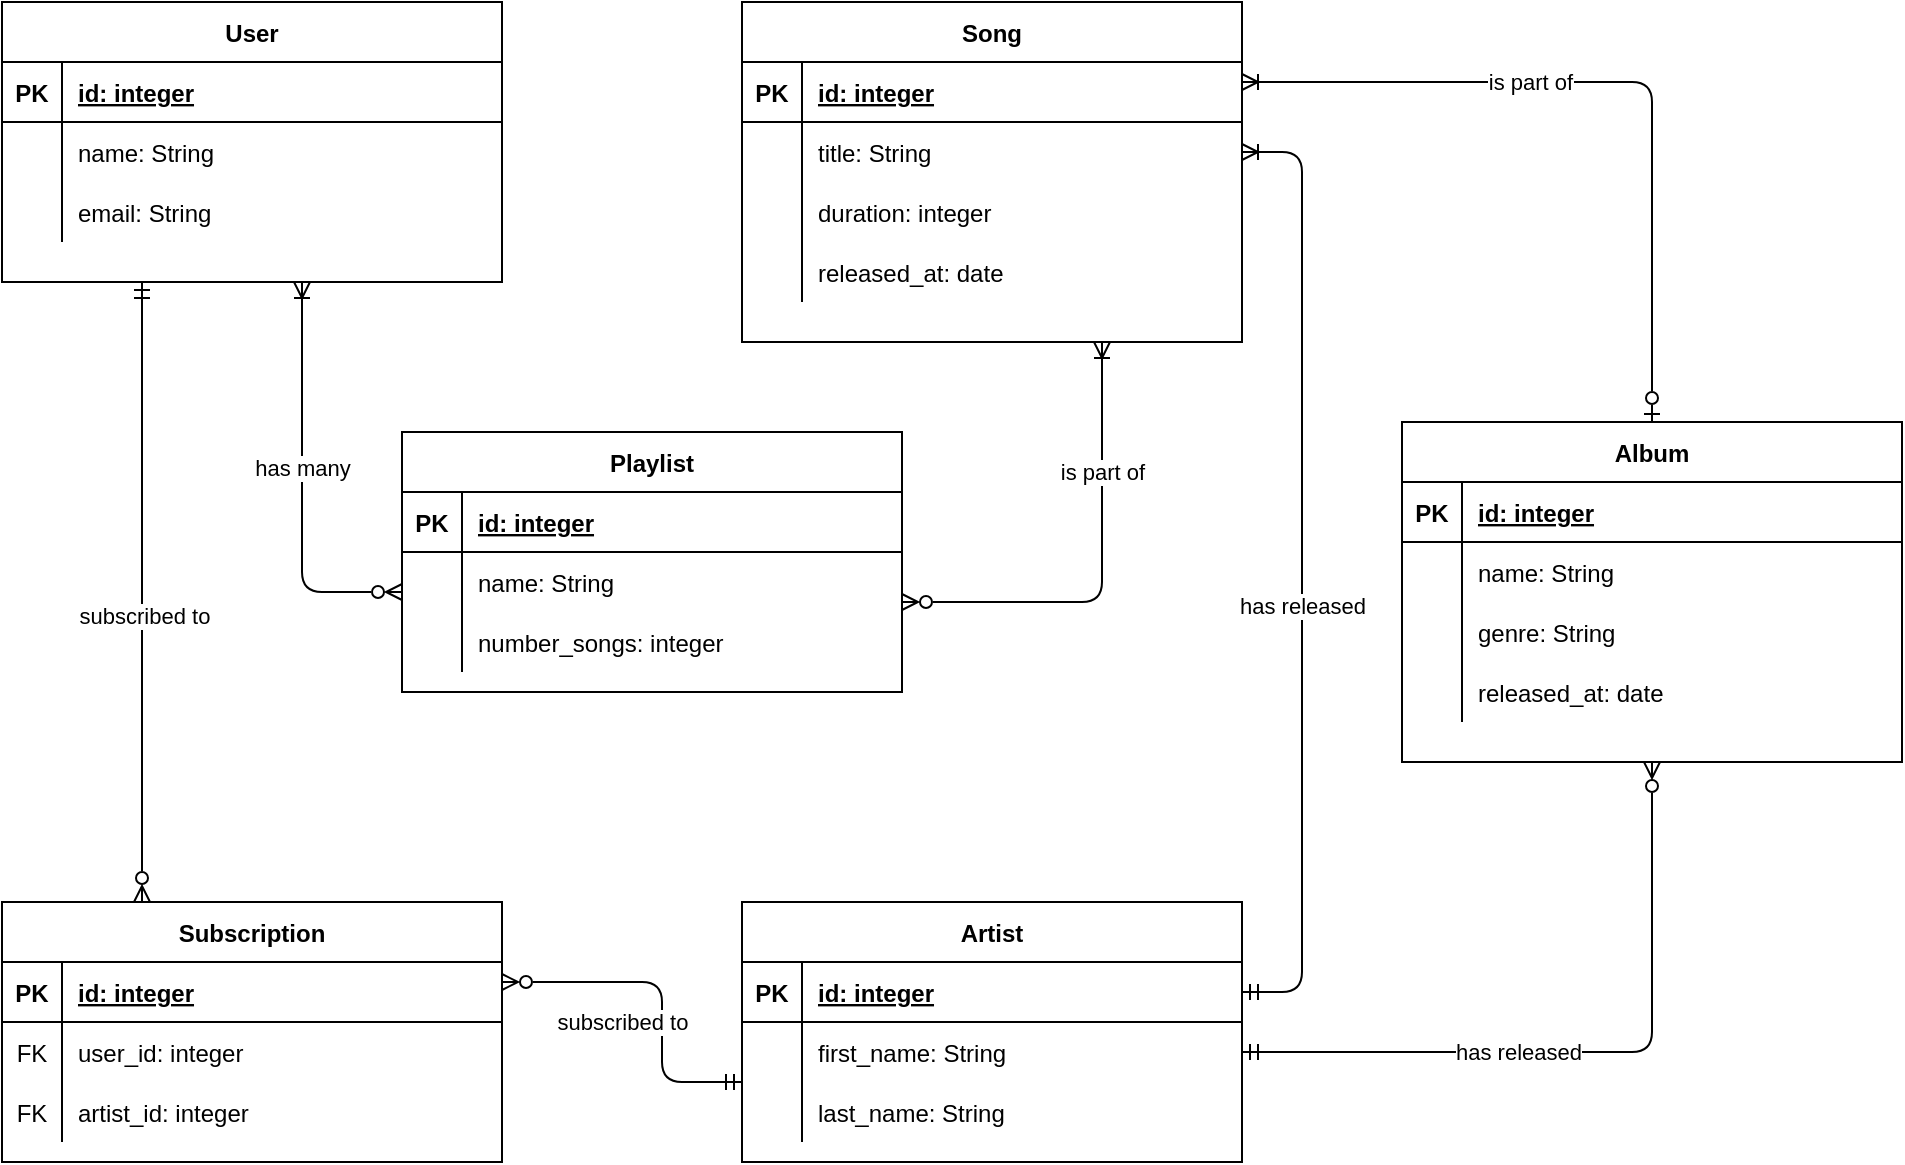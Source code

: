 <mxfile version="20.0.1" type="device"><diagram id="R2lEEEUBdFMjLlhIrx00" name="Page-1"><mxGraphModel dx="785" dy="1814" grid="1" gridSize="10" guides="1" tooltips="1" connect="1" arrows="1" fold="1" page="1" pageScale="1" pageWidth="1169" pageHeight="827" math="0" shadow="0" extFonts="Permanent Marker^https://fonts.googleapis.com/css?family=Permanent+Marker"><root><mxCell id="0"/><mxCell id="1" parent="0"/><mxCell id="C-vyLk0tnHw3VtMMgP7b-12" value="" style="edgeStyle=entityRelationEdgeStyle;endArrow=ERmandOne;startArrow=ERoneToMany;endFill=0;startFill=0;" parent="1" source="C-vyLk0tnHw3VtMMgP7b-6" target="C-vyLk0tnHw3VtMMgP7b-14" edge="1"><mxGeometry width="100" height="100" relative="1" as="geometry"><mxPoint x="450" y="220" as="sourcePoint"/><mxPoint x="510" y="245" as="targetPoint"/></mxGeometry></mxCell><mxCell id="kV8Sdbw9ugMpXyiKOWTm-1" value="has released" style="edgeLabel;html=1;align=center;verticalAlign=middle;resizable=0;points=[];" parent="C-vyLk0tnHw3VtMMgP7b-12" vertex="1" connectable="0"><mxGeometry x="0.071" relative="1" as="geometry"><mxPoint as="offset"/></mxGeometry></mxCell><mxCell id="C-vyLk0tnHw3VtMMgP7b-2" value="Song" style="shape=table;startSize=30;container=1;collapsible=1;childLayout=tableLayout;fixedRows=1;rowLines=0;fontStyle=1;align=center;resizeLast=1;" parent="1" vertex="1"><mxGeometry x="510" y="90" width="250" height="170" as="geometry"><mxRectangle x="510" y="50" width="60" height="30" as="alternateBounds"/></mxGeometry></mxCell><mxCell id="C-vyLk0tnHw3VtMMgP7b-3" value="" style="shape=partialRectangle;collapsible=0;dropTarget=0;pointerEvents=0;fillColor=none;points=[[0,0.5],[1,0.5]];portConstraint=eastwest;top=0;left=0;right=0;bottom=1;" parent="C-vyLk0tnHw3VtMMgP7b-2" vertex="1"><mxGeometry y="30" width="250" height="30" as="geometry"/></mxCell><mxCell id="C-vyLk0tnHw3VtMMgP7b-4" value="PK" style="shape=partialRectangle;overflow=hidden;connectable=0;fillColor=none;top=0;left=0;bottom=0;right=0;fontStyle=1;" parent="C-vyLk0tnHw3VtMMgP7b-3" vertex="1"><mxGeometry width="30" height="30" as="geometry"><mxRectangle width="30" height="30" as="alternateBounds"/></mxGeometry></mxCell><mxCell id="C-vyLk0tnHw3VtMMgP7b-5" value="id: integer" style="shape=partialRectangle;overflow=hidden;connectable=0;fillColor=none;top=0;left=0;bottom=0;right=0;align=left;spacingLeft=6;fontStyle=5;" parent="C-vyLk0tnHw3VtMMgP7b-3" vertex="1"><mxGeometry x="30" width="220" height="30" as="geometry"><mxRectangle width="220" height="30" as="alternateBounds"/></mxGeometry></mxCell><mxCell id="C-vyLk0tnHw3VtMMgP7b-6" value="" style="shape=partialRectangle;collapsible=0;dropTarget=0;pointerEvents=0;fillColor=none;points=[[0,0.5],[1,0.5]];portConstraint=eastwest;top=0;left=0;right=0;bottom=0;" parent="C-vyLk0tnHw3VtMMgP7b-2" vertex="1"><mxGeometry y="60" width="250" height="30" as="geometry"/></mxCell><mxCell id="C-vyLk0tnHw3VtMMgP7b-7" value="" style="shape=partialRectangle;overflow=hidden;connectable=0;fillColor=none;top=0;left=0;bottom=0;right=0;" parent="C-vyLk0tnHw3VtMMgP7b-6" vertex="1"><mxGeometry width="30" height="30" as="geometry"><mxRectangle width="30" height="30" as="alternateBounds"/></mxGeometry></mxCell><mxCell id="C-vyLk0tnHw3VtMMgP7b-8" value="title: String" style="shape=partialRectangle;overflow=hidden;connectable=0;fillColor=none;top=0;left=0;bottom=0;right=0;align=left;spacingLeft=6;" parent="C-vyLk0tnHw3VtMMgP7b-6" vertex="1"><mxGeometry x="30" width="220" height="30" as="geometry"><mxRectangle width="220" height="30" as="alternateBounds"/></mxGeometry></mxCell><mxCell id="kV8Sdbw9ugMpXyiKOWTm-10" style="shape=partialRectangle;collapsible=0;dropTarget=0;pointerEvents=0;fillColor=none;points=[[0,0.5],[1,0.5]];portConstraint=eastwest;top=0;left=0;right=0;bottom=0;" parent="C-vyLk0tnHw3VtMMgP7b-2" vertex="1"><mxGeometry y="90" width="250" height="30" as="geometry"/></mxCell><mxCell id="kV8Sdbw9ugMpXyiKOWTm-11" style="shape=partialRectangle;overflow=hidden;connectable=0;fillColor=none;top=0;left=0;bottom=0;right=0;" parent="kV8Sdbw9ugMpXyiKOWTm-10" vertex="1"><mxGeometry width="30" height="30" as="geometry"><mxRectangle width="30" height="30" as="alternateBounds"/></mxGeometry></mxCell><mxCell id="kV8Sdbw9ugMpXyiKOWTm-12" value="duration: integer" style="shape=partialRectangle;overflow=hidden;connectable=0;fillColor=none;top=0;left=0;bottom=0;right=0;align=left;spacingLeft=6;" parent="kV8Sdbw9ugMpXyiKOWTm-10" vertex="1"><mxGeometry x="30" width="220" height="30" as="geometry"><mxRectangle width="220" height="30" as="alternateBounds"/></mxGeometry></mxCell><mxCell id="kV8Sdbw9ugMpXyiKOWTm-13" style="shape=partialRectangle;collapsible=0;dropTarget=0;pointerEvents=0;fillColor=none;points=[[0,0.5],[1,0.5]];portConstraint=eastwest;top=0;left=0;right=0;bottom=0;" parent="C-vyLk0tnHw3VtMMgP7b-2" vertex="1"><mxGeometry y="120" width="250" height="30" as="geometry"/></mxCell><mxCell id="kV8Sdbw9ugMpXyiKOWTm-14" style="shape=partialRectangle;overflow=hidden;connectable=0;fillColor=none;top=0;left=0;bottom=0;right=0;" parent="kV8Sdbw9ugMpXyiKOWTm-13" vertex="1"><mxGeometry width="30" height="30" as="geometry"><mxRectangle width="30" height="30" as="alternateBounds"/></mxGeometry></mxCell><mxCell id="kV8Sdbw9ugMpXyiKOWTm-15" value="released_at: date" style="shape=partialRectangle;overflow=hidden;connectable=0;fillColor=none;top=0;left=0;bottom=0;right=0;align=left;spacingLeft=6;" parent="kV8Sdbw9ugMpXyiKOWTm-13" vertex="1"><mxGeometry x="30" width="220" height="30" as="geometry"><mxRectangle width="220" height="30" as="alternateBounds"/></mxGeometry></mxCell><mxCell id="C-vyLk0tnHw3VtMMgP7b-13" value="Artist" style="shape=table;startSize=30;container=1;collapsible=1;childLayout=tableLayout;fixedRows=1;rowLines=0;fontStyle=1;align=center;resizeLast=1;" parent="1" vertex="1"><mxGeometry x="510" y="540" width="250" height="130" as="geometry"><mxRectangle x="510" y="500" width="60" height="30" as="alternateBounds"/></mxGeometry></mxCell><mxCell id="C-vyLk0tnHw3VtMMgP7b-14" value="" style="shape=partialRectangle;collapsible=0;dropTarget=0;pointerEvents=0;fillColor=none;points=[[0,0.5],[1,0.5]];portConstraint=eastwest;top=0;left=0;right=0;bottom=1;" parent="C-vyLk0tnHw3VtMMgP7b-13" vertex="1"><mxGeometry y="30" width="250" height="30" as="geometry"/></mxCell><mxCell id="C-vyLk0tnHw3VtMMgP7b-15" value="PK" style="shape=partialRectangle;overflow=hidden;connectable=0;fillColor=none;top=0;left=0;bottom=0;right=0;fontStyle=1;" parent="C-vyLk0tnHw3VtMMgP7b-14" vertex="1"><mxGeometry width="30" height="30" as="geometry"><mxRectangle width="30" height="30" as="alternateBounds"/></mxGeometry></mxCell><mxCell id="C-vyLk0tnHw3VtMMgP7b-16" value="id: integer" style="shape=partialRectangle;overflow=hidden;connectable=0;fillColor=none;top=0;left=0;bottom=0;right=0;align=left;spacingLeft=6;fontStyle=5;" parent="C-vyLk0tnHw3VtMMgP7b-14" vertex="1"><mxGeometry x="30" width="220" height="30" as="geometry"><mxRectangle width="220" height="30" as="alternateBounds"/></mxGeometry></mxCell><mxCell id="C-vyLk0tnHw3VtMMgP7b-17" value="" style="shape=partialRectangle;collapsible=0;dropTarget=0;pointerEvents=0;fillColor=none;points=[[0,0.5],[1,0.5]];portConstraint=eastwest;top=0;left=0;right=0;bottom=0;" parent="C-vyLk0tnHw3VtMMgP7b-13" vertex="1"><mxGeometry y="60" width="250" height="30" as="geometry"/></mxCell><mxCell id="C-vyLk0tnHw3VtMMgP7b-18" value="" style="shape=partialRectangle;overflow=hidden;connectable=0;fillColor=none;top=0;left=0;bottom=0;right=0;" parent="C-vyLk0tnHw3VtMMgP7b-17" vertex="1"><mxGeometry width="30" height="30" as="geometry"><mxRectangle width="30" height="30" as="alternateBounds"/></mxGeometry></mxCell><mxCell id="C-vyLk0tnHw3VtMMgP7b-19" value="first_name: String" style="shape=partialRectangle;overflow=hidden;connectable=0;fillColor=none;top=0;left=0;bottom=0;right=0;align=left;spacingLeft=6;" parent="C-vyLk0tnHw3VtMMgP7b-17" vertex="1"><mxGeometry x="30" width="220" height="30" as="geometry"><mxRectangle width="220" height="30" as="alternateBounds"/></mxGeometry></mxCell><mxCell id="RngXThCkrlaQho0DyieS-1" style="shape=partialRectangle;collapsible=0;dropTarget=0;pointerEvents=0;fillColor=none;points=[[0,0.5],[1,0.5]];portConstraint=eastwest;top=0;left=0;right=0;bottom=0;" parent="C-vyLk0tnHw3VtMMgP7b-13" vertex="1"><mxGeometry y="90" width="250" height="30" as="geometry"/></mxCell><mxCell id="RngXThCkrlaQho0DyieS-2" style="shape=partialRectangle;overflow=hidden;connectable=0;fillColor=none;top=0;left=0;bottom=0;right=0;" parent="RngXThCkrlaQho0DyieS-1" vertex="1"><mxGeometry width="30" height="30" as="geometry"><mxRectangle width="30" height="30" as="alternateBounds"/></mxGeometry></mxCell><mxCell id="RngXThCkrlaQho0DyieS-3" value="last_name: String" style="shape=partialRectangle;overflow=hidden;connectable=0;fillColor=none;top=0;left=0;bottom=0;right=0;align=left;spacingLeft=6;" parent="RngXThCkrlaQho0DyieS-1" vertex="1"><mxGeometry x="30" width="220" height="30" as="geometry"><mxRectangle width="220" height="30" as="alternateBounds"/></mxGeometry></mxCell><mxCell id="C-vyLk0tnHw3VtMMgP7b-23" value="User" style="shape=table;startSize=30;container=1;collapsible=1;childLayout=tableLayout;fixedRows=1;rowLines=0;fontStyle=1;align=center;resizeLast=1;" parent="1" vertex="1"><mxGeometry x="140" y="90" width="250" height="140" as="geometry"><mxRectangle x="90" y="50" width="60" height="30" as="alternateBounds"/></mxGeometry></mxCell><mxCell id="C-vyLk0tnHw3VtMMgP7b-24" value="" style="shape=partialRectangle;collapsible=0;dropTarget=0;pointerEvents=0;fillColor=none;points=[[0,0.5],[1,0.5]];portConstraint=eastwest;top=0;left=0;right=0;bottom=1;" parent="C-vyLk0tnHw3VtMMgP7b-23" vertex="1"><mxGeometry y="30" width="250" height="30" as="geometry"/></mxCell><mxCell id="C-vyLk0tnHw3VtMMgP7b-25" value="PK" style="shape=partialRectangle;overflow=hidden;connectable=0;fillColor=none;top=0;left=0;bottom=0;right=0;fontStyle=1;" parent="C-vyLk0tnHw3VtMMgP7b-24" vertex="1"><mxGeometry width="30" height="30" as="geometry"><mxRectangle width="30" height="30" as="alternateBounds"/></mxGeometry></mxCell><mxCell id="C-vyLk0tnHw3VtMMgP7b-26" value="id: integer" style="shape=partialRectangle;overflow=hidden;connectable=0;fillColor=none;top=0;left=0;bottom=0;right=0;align=left;spacingLeft=6;fontStyle=5;" parent="C-vyLk0tnHw3VtMMgP7b-24" vertex="1"><mxGeometry x="30" width="220" height="30" as="geometry"><mxRectangle width="220" height="30" as="alternateBounds"/></mxGeometry></mxCell><mxCell id="C-vyLk0tnHw3VtMMgP7b-27" value="" style="shape=partialRectangle;collapsible=0;dropTarget=0;pointerEvents=0;fillColor=none;points=[[0,0.5],[1,0.5]];portConstraint=eastwest;top=0;left=0;right=0;bottom=0;" parent="C-vyLk0tnHw3VtMMgP7b-23" vertex="1"><mxGeometry y="60" width="250" height="30" as="geometry"/></mxCell><mxCell id="C-vyLk0tnHw3VtMMgP7b-28" value="" style="shape=partialRectangle;overflow=hidden;connectable=0;fillColor=none;top=0;left=0;bottom=0;right=0;" parent="C-vyLk0tnHw3VtMMgP7b-27" vertex="1"><mxGeometry width="30" height="30" as="geometry"><mxRectangle width="30" height="30" as="alternateBounds"/></mxGeometry></mxCell><mxCell id="C-vyLk0tnHw3VtMMgP7b-29" value="name: String" style="shape=partialRectangle;overflow=hidden;connectable=0;fillColor=none;top=0;left=0;bottom=0;right=0;align=left;spacingLeft=6;" parent="C-vyLk0tnHw3VtMMgP7b-27" vertex="1"><mxGeometry x="30" width="220" height="30" as="geometry"><mxRectangle width="220" height="30" as="alternateBounds"/></mxGeometry></mxCell><mxCell id="kV8Sdbw9ugMpXyiKOWTm-16" style="shape=partialRectangle;collapsible=0;dropTarget=0;pointerEvents=0;fillColor=none;points=[[0,0.5],[1,0.5]];portConstraint=eastwest;top=0;left=0;right=0;bottom=0;" parent="C-vyLk0tnHw3VtMMgP7b-23" vertex="1"><mxGeometry y="90" width="250" height="30" as="geometry"/></mxCell><mxCell id="kV8Sdbw9ugMpXyiKOWTm-17" style="shape=partialRectangle;overflow=hidden;connectable=0;fillColor=none;top=0;left=0;bottom=0;right=0;" parent="kV8Sdbw9ugMpXyiKOWTm-16" vertex="1"><mxGeometry width="30" height="30" as="geometry"><mxRectangle width="30" height="30" as="alternateBounds"/></mxGeometry></mxCell><mxCell id="kV8Sdbw9ugMpXyiKOWTm-18" value="email: String" style="shape=partialRectangle;overflow=hidden;connectable=0;fillColor=none;top=0;left=0;bottom=0;right=0;align=left;spacingLeft=6;" parent="kV8Sdbw9ugMpXyiKOWTm-16" vertex="1"><mxGeometry x="30" width="220" height="30" as="geometry"><mxRectangle width="220" height="30" as="alternateBounds"/></mxGeometry></mxCell><mxCell id="H-wDQMIudCwn6g9gnVCs-1" value="Playlist" style="shape=table;startSize=30;container=1;collapsible=1;childLayout=tableLayout;fixedRows=1;rowLines=0;fontStyle=1;align=center;resizeLast=1;" parent="1" vertex="1"><mxGeometry x="340" y="305" width="250" height="130" as="geometry"><mxRectangle x="340" y="340" width="70" height="30" as="alternateBounds"/></mxGeometry></mxCell><mxCell id="H-wDQMIudCwn6g9gnVCs-2" value="" style="shape=partialRectangle;collapsible=0;dropTarget=0;pointerEvents=0;fillColor=none;points=[[0,0.5],[1,0.5]];portConstraint=eastwest;top=0;left=0;right=0;bottom=1;" parent="H-wDQMIudCwn6g9gnVCs-1" vertex="1"><mxGeometry y="30" width="250" height="30" as="geometry"/></mxCell><mxCell id="H-wDQMIudCwn6g9gnVCs-3" value="PK" style="shape=partialRectangle;overflow=hidden;connectable=0;fillColor=none;top=0;left=0;bottom=0;right=0;fontStyle=1;" parent="H-wDQMIudCwn6g9gnVCs-2" vertex="1"><mxGeometry width="30" height="30" as="geometry"><mxRectangle width="30" height="30" as="alternateBounds"/></mxGeometry></mxCell><mxCell id="H-wDQMIudCwn6g9gnVCs-4" value="id: integer" style="shape=partialRectangle;overflow=hidden;connectable=0;fillColor=none;top=0;left=0;bottom=0;right=0;align=left;spacingLeft=6;fontStyle=5;" parent="H-wDQMIudCwn6g9gnVCs-2" vertex="1"><mxGeometry x="30" width="220" height="30" as="geometry"><mxRectangle width="220" height="30" as="alternateBounds"/></mxGeometry></mxCell><mxCell id="H-wDQMIudCwn6g9gnVCs-5" value="" style="shape=partialRectangle;collapsible=0;dropTarget=0;pointerEvents=0;fillColor=none;points=[[0,0.5],[1,0.5]];portConstraint=eastwest;top=0;left=0;right=0;bottom=0;" parent="H-wDQMIudCwn6g9gnVCs-1" vertex="1"><mxGeometry y="60" width="250" height="30" as="geometry"/></mxCell><mxCell id="H-wDQMIudCwn6g9gnVCs-6" value="" style="shape=partialRectangle;overflow=hidden;connectable=0;fillColor=none;top=0;left=0;bottom=0;right=0;" parent="H-wDQMIudCwn6g9gnVCs-5" vertex="1"><mxGeometry width="30" height="30" as="geometry"><mxRectangle width="30" height="30" as="alternateBounds"/></mxGeometry></mxCell><mxCell id="H-wDQMIudCwn6g9gnVCs-7" value="name: String" style="shape=partialRectangle;overflow=hidden;connectable=0;fillColor=none;top=0;left=0;bottom=0;right=0;align=left;spacingLeft=6;" parent="H-wDQMIudCwn6g9gnVCs-5" vertex="1"><mxGeometry x="30" width="220" height="30" as="geometry"><mxRectangle width="220" height="30" as="alternateBounds"/></mxGeometry></mxCell><mxCell id="H-P_MsfI3a0LHLXamiQB-37" style="shape=partialRectangle;collapsible=0;dropTarget=0;pointerEvents=0;fillColor=none;points=[[0,0.5],[1,0.5]];portConstraint=eastwest;top=0;left=0;right=0;bottom=0;" parent="H-wDQMIudCwn6g9gnVCs-1" vertex="1"><mxGeometry y="90" width="250" height="30" as="geometry"/></mxCell><mxCell id="H-P_MsfI3a0LHLXamiQB-38" style="shape=partialRectangle;overflow=hidden;connectable=0;fillColor=none;top=0;left=0;bottom=0;right=0;" parent="H-P_MsfI3a0LHLXamiQB-37" vertex="1"><mxGeometry width="30" height="30" as="geometry"><mxRectangle width="30" height="30" as="alternateBounds"/></mxGeometry></mxCell><mxCell id="H-P_MsfI3a0LHLXamiQB-39" value="number_songs: integer" style="shape=partialRectangle;overflow=hidden;connectable=0;fillColor=none;top=0;left=0;bottom=0;right=0;align=left;spacingLeft=6;" parent="H-P_MsfI3a0LHLXamiQB-37" vertex="1"><mxGeometry x="30" width="220" height="30" as="geometry"><mxRectangle width="220" height="30" as="alternateBounds"/></mxGeometry></mxCell><mxCell id="H-wDQMIudCwn6g9gnVCs-11" value="Subscription" style="shape=table;startSize=30;container=1;collapsible=1;childLayout=tableLayout;fixedRows=1;rowLines=0;fontStyle=1;align=center;resizeLast=1;" parent="1" vertex="1"><mxGeometry x="140" y="540" width="250" height="130" as="geometry"><mxRectangle x="90" y="500" width="100" height="30" as="alternateBounds"/></mxGeometry></mxCell><mxCell id="H-P_MsfI3a0LHLXamiQB-31" style="shape=partialRectangle;collapsible=0;dropTarget=0;pointerEvents=0;fillColor=none;points=[[0,0.5],[1,0.5]];portConstraint=eastwest;top=0;left=0;right=0;bottom=1;" parent="H-wDQMIudCwn6g9gnVCs-11" vertex="1"><mxGeometry y="30" width="250" height="30" as="geometry"/></mxCell><mxCell id="H-P_MsfI3a0LHLXamiQB-32" value="PK" style="shape=partialRectangle;overflow=hidden;connectable=0;fillColor=none;top=0;left=0;bottom=0;right=0;fontStyle=1;" parent="H-P_MsfI3a0LHLXamiQB-31" vertex="1"><mxGeometry width="30" height="30" as="geometry"><mxRectangle width="30" height="30" as="alternateBounds"/></mxGeometry></mxCell><mxCell id="H-P_MsfI3a0LHLXamiQB-33" value="id: integer" style="shape=partialRectangle;overflow=hidden;connectable=0;fillColor=none;top=0;left=0;bottom=0;right=0;align=left;spacingLeft=6;fontStyle=5;" parent="H-P_MsfI3a0LHLXamiQB-31" vertex="1"><mxGeometry x="30" width="220" height="30" as="geometry"><mxRectangle width="220" height="30" as="alternateBounds"/></mxGeometry></mxCell><mxCell id="H-wDQMIudCwn6g9gnVCs-15" value="" style="shape=partialRectangle;collapsible=0;dropTarget=0;pointerEvents=0;fillColor=none;points=[[0,0.5],[1,0.5]];portConstraint=eastwest;top=0;left=0;right=0;bottom=0;" parent="H-wDQMIudCwn6g9gnVCs-11" vertex="1"><mxGeometry y="60" width="250" height="30" as="geometry"/></mxCell><mxCell id="H-wDQMIudCwn6g9gnVCs-16" value="FK" style="shape=partialRectangle;overflow=hidden;connectable=0;fillColor=none;top=0;left=0;bottom=0;right=0;" parent="H-wDQMIudCwn6g9gnVCs-15" vertex="1"><mxGeometry width="30" height="30" as="geometry"><mxRectangle width="30" height="30" as="alternateBounds"/></mxGeometry></mxCell><mxCell id="H-wDQMIudCwn6g9gnVCs-17" value="user_id: integer" style="shape=partialRectangle;overflow=hidden;connectable=0;fillColor=none;top=0;left=0;bottom=0;right=0;align=left;spacingLeft=6;" parent="H-wDQMIudCwn6g9gnVCs-15" vertex="1"><mxGeometry x="30" width="220" height="30" as="geometry"><mxRectangle width="220" height="30" as="alternateBounds"/></mxGeometry></mxCell><mxCell id="H-P_MsfI3a0LHLXamiQB-34" style="shape=partialRectangle;collapsible=0;dropTarget=0;pointerEvents=0;fillColor=none;points=[[0,0.5],[1,0.5]];portConstraint=eastwest;top=0;left=0;right=0;bottom=0;" parent="H-wDQMIudCwn6g9gnVCs-11" vertex="1"><mxGeometry y="90" width="250" height="30" as="geometry"/></mxCell><mxCell id="H-P_MsfI3a0LHLXamiQB-35" value="FK" style="shape=partialRectangle;overflow=hidden;connectable=0;fillColor=none;top=0;left=0;bottom=0;right=0;" parent="H-P_MsfI3a0LHLXamiQB-34" vertex="1"><mxGeometry width="30" height="30" as="geometry"><mxRectangle width="30" height="30" as="alternateBounds"/></mxGeometry></mxCell><mxCell id="H-P_MsfI3a0LHLXamiQB-36" value="artist_id: integer" style="shape=partialRectangle;overflow=hidden;connectable=0;fillColor=none;top=0;left=0;bottom=0;right=0;align=left;spacingLeft=6;" parent="H-P_MsfI3a0LHLXamiQB-34" vertex="1"><mxGeometry x="30" width="220" height="30" as="geometry"><mxRectangle width="220" height="30" as="alternateBounds"/></mxGeometry></mxCell><mxCell id="H-wDQMIudCwn6g9gnVCs-24" value="" style="edgeStyle=orthogonalEdgeStyle;endArrow=ERoneToMany;startArrow=ERzeroToMany;endFill=0;startFill=0;" parent="1" source="H-wDQMIudCwn6g9gnVCs-1" target="C-vyLk0tnHw3VtMMgP7b-23" edge="1"><mxGeometry width="100" height="100" relative="1" as="geometry"><mxPoint x="508.5" y="253.13" as="sourcePoint"/><mxPoint x="300" y="260" as="targetPoint"/><Array as="points"><mxPoint x="290" y="385"/></Array></mxGeometry></mxCell><mxCell id="kV8Sdbw9ugMpXyiKOWTm-4" value="has many" style="edgeLabel;html=1;align=center;verticalAlign=middle;resizable=0;points=[];" parent="H-wDQMIudCwn6g9gnVCs-24" vertex="1" connectable="0"><mxGeometry x="0.098" relative="1" as="geometry"><mxPoint as="offset"/></mxGeometry></mxCell><mxCell id="H-wDQMIudCwn6g9gnVCs-26" value="" style="edgeStyle=orthogonalEdgeStyle;endArrow=ERoneToMany;startArrow=ERzeroToMany;endFill=0;startFill=0;" parent="1" source="H-wDQMIudCwn6g9gnVCs-1" target="C-vyLk0tnHw3VtMMgP7b-2" edge="1"><mxGeometry width="100" height="100" relative="1" as="geometry"><mxPoint x="600" y="430" as="sourcePoint"/><mxPoint x="690" y="290" as="targetPoint"/><Array as="points"><mxPoint x="690" y="390"/></Array></mxGeometry></mxCell><mxCell id="kV8Sdbw9ugMpXyiKOWTm-3" value="is part of" style="edgeLabel;html=1;align=center;verticalAlign=middle;resizable=0;points=[];" parent="H-wDQMIudCwn6g9gnVCs-26" vertex="1" connectable="0"><mxGeometry x="-0.041" relative="1" as="geometry"><mxPoint y="-55" as="offset"/></mxGeometry></mxCell><mxCell id="H-wDQMIudCwn6g9gnVCs-27" value="" style="edgeStyle=orthogonalEdgeStyle;endArrow=ERmandOne;startArrow=ERzeroToMany;endFill=0;startFill=0;" parent="1" source="H-wDQMIudCwn6g9gnVCs-11" target="C-vyLk0tnHw3VtMMgP7b-23" edge="1"><mxGeometry width="100" height="100" relative="1" as="geometry"><mxPoint x="458.5" y="598.46" as="sourcePoint"/><mxPoint x="210" y="260" as="targetPoint"/><Array as="points"><mxPoint x="210" y="360"/><mxPoint x="210" y="360"/></Array></mxGeometry></mxCell><mxCell id="kV8Sdbw9ugMpXyiKOWTm-22" value="subscribed to" style="edgeLabel;html=1;align=center;verticalAlign=middle;resizable=0;points=[];" parent="H-wDQMIudCwn6g9gnVCs-27" vertex="1" connectable="0"><mxGeometry x="-0.079" y="-1" relative="1" as="geometry"><mxPoint as="offset"/></mxGeometry></mxCell><mxCell id="H-wDQMIudCwn6g9gnVCs-32" value="" style="edgeStyle=orthogonalEdgeStyle;endArrow=ERmandOne;startArrow=ERzeroToMany;endFill=0;startFill=0;" parent="1" source="H-wDQMIudCwn6g9gnVCs-11" target="C-vyLk0tnHw3VtMMgP7b-13" edge="1"><mxGeometry width="100" height="100" relative="1" as="geometry"><mxPoint x="240" y="550" as="sourcePoint"/><mxPoint x="220" y="270" as="targetPoint"/><Array as="points"><mxPoint x="470" y="580"/><mxPoint x="470" y="630"/></Array></mxGeometry></mxCell><mxCell id="kV8Sdbw9ugMpXyiKOWTm-2" value="subscribed to" style="edgeLabel;html=1;align=center;verticalAlign=middle;resizable=0;points=[];" parent="H-wDQMIudCwn6g9gnVCs-32" vertex="1" connectable="0"><mxGeometry x="-0.102" y="-1" relative="1" as="geometry"><mxPoint x="-17" y="19" as="offset"/></mxGeometry></mxCell><mxCell id="H-P_MsfI3a0LHLXamiQB-1" value="Album" style="shape=table;startSize=30;container=1;collapsible=1;childLayout=tableLayout;fixedRows=1;rowLines=0;fontStyle=1;align=center;resizeLast=1;" parent="1" vertex="1"><mxGeometry x="840" y="300" width="250" height="170" as="geometry"><mxRectangle x="880" y="230" width="60" height="30" as="alternateBounds"/></mxGeometry></mxCell><mxCell id="H-P_MsfI3a0LHLXamiQB-2" value="" style="shape=partialRectangle;collapsible=0;dropTarget=0;pointerEvents=0;fillColor=none;points=[[0,0.5],[1,0.5]];portConstraint=eastwest;top=0;left=0;right=0;bottom=1;" parent="H-P_MsfI3a0LHLXamiQB-1" vertex="1"><mxGeometry y="30" width="250" height="30" as="geometry"/></mxCell><mxCell id="H-P_MsfI3a0LHLXamiQB-3" value="PK" style="shape=partialRectangle;overflow=hidden;connectable=0;fillColor=none;top=0;left=0;bottom=0;right=0;fontStyle=1;" parent="H-P_MsfI3a0LHLXamiQB-2" vertex="1"><mxGeometry width="30" height="30" as="geometry"><mxRectangle width="30" height="30" as="alternateBounds"/></mxGeometry></mxCell><mxCell id="H-P_MsfI3a0LHLXamiQB-4" value="id: integer" style="shape=partialRectangle;overflow=hidden;connectable=0;fillColor=none;top=0;left=0;bottom=0;right=0;align=left;spacingLeft=6;fontStyle=5;" parent="H-P_MsfI3a0LHLXamiQB-2" vertex="1"><mxGeometry x="30" width="220" height="30" as="geometry"><mxRectangle width="220" height="30" as="alternateBounds"/></mxGeometry></mxCell><mxCell id="H-P_MsfI3a0LHLXamiQB-5" value="" style="shape=partialRectangle;collapsible=0;dropTarget=0;pointerEvents=0;fillColor=none;points=[[0,0.5],[1,0.5]];portConstraint=eastwest;top=0;left=0;right=0;bottom=0;" parent="H-P_MsfI3a0LHLXamiQB-1" vertex="1"><mxGeometry y="60" width="250" height="30" as="geometry"/></mxCell><mxCell id="H-P_MsfI3a0LHLXamiQB-6" value="" style="shape=partialRectangle;overflow=hidden;connectable=0;fillColor=none;top=0;left=0;bottom=0;right=0;" parent="H-P_MsfI3a0LHLXamiQB-5" vertex="1"><mxGeometry width="30" height="30" as="geometry"><mxRectangle width="30" height="30" as="alternateBounds"/></mxGeometry></mxCell><mxCell id="H-P_MsfI3a0LHLXamiQB-7" value="name: String" style="shape=partialRectangle;overflow=hidden;connectable=0;fillColor=none;top=0;left=0;bottom=0;right=0;align=left;spacingLeft=6;" parent="H-P_MsfI3a0LHLXamiQB-5" vertex="1"><mxGeometry x="30" width="220" height="30" as="geometry"><mxRectangle width="220" height="30" as="alternateBounds"/></mxGeometry></mxCell><mxCell id="H-P_MsfI3a0LHLXamiQB-11" style="shape=partialRectangle;collapsible=0;dropTarget=0;pointerEvents=0;fillColor=none;points=[[0,0.5],[1,0.5]];portConstraint=eastwest;top=0;left=0;right=0;bottom=0;" parent="H-P_MsfI3a0LHLXamiQB-1" vertex="1"><mxGeometry y="90" width="250" height="30" as="geometry"/></mxCell><mxCell id="H-P_MsfI3a0LHLXamiQB-12" style="shape=partialRectangle;overflow=hidden;connectable=0;fillColor=none;top=0;left=0;bottom=0;right=0;" parent="H-P_MsfI3a0LHLXamiQB-11" vertex="1"><mxGeometry width="30" height="30" as="geometry"><mxRectangle width="30" height="30" as="alternateBounds"/></mxGeometry></mxCell><mxCell id="H-P_MsfI3a0LHLXamiQB-13" value="genre: String" style="shape=partialRectangle;overflow=hidden;connectable=0;fillColor=none;top=0;left=0;bottom=0;right=0;align=left;spacingLeft=6;" parent="H-P_MsfI3a0LHLXamiQB-11" vertex="1"><mxGeometry x="30" width="220" height="30" as="geometry"><mxRectangle width="220" height="30" as="alternateBounds"/></mxGeometry></mxCell><mxCell id="H-P_MsfI3a0LHLXamiQB-14" style="shape=partialRectangle;collapsible=0;dropTarget=0;pointerEvents=0;fillColor=none;points=[[0,0.5],[1,0.5]];portConstraint=eastwest;top=0;left=0;right=0;bottom=0;" parent="H-P_MsfI3a0LHLXamiQB-1" vertex="1"><mxGeometry y="120" width="250" height="30" as="geometry"/></mxCell><mxCell id="H-P_MsfI3a0LHLXamiQB-15" style="shape=partialRectangle;overflow=hidden;connectable=0;fillColor=none;top=0;left=0;bottom=0;right=0;" parent="H-P_MsfI3a0LHLXamiQB-14" vertex="1"><mxGeometry width="30" height="30" as="geometry"><mxRectangle width="30" height="30" as="alternateBounds"/></mxGeometry></mxCell><mxCell id="H-P_MsfI3a0LHLXamiQB-16" value="released_at: date" style="shape=partialRectangle;overflow=hidden;connectable=0;fillColor=none;top=0;left=0;bottom=0;right=0;align=left;spacingLeft=6;" parent="H-P_MsfI3a0LHLXamiQB-14" vertex="1"><mxGeometry x="30" width="220" height="30" as="geometry"><mxRectangle width="220" height="30" as="alternateBounds"/></mxGeometry></mxCell><mxCell id="H-P_MsfI3a0LHLXamiQB-17" style="edgeStyle=orthogonalEdgeStyle;rounded=1;orthogonalLoop=1;jettySize=auto;html=1;startArrow=ERoneToMany;startFill=0;endArrow=ERzeroToOne;endFill=0;" parent="1" source="C-vyLk0tnHw3VtMMgP7b-2" target="H-P_MsfI3a0LHLXamiQB-1" edge="1"><mxGeometry relative="1" as="geometry"><Array as="points"><mxPoint x="965" y="130"/></Array></mxGeometry></mxCell><mxCell id="H-P_MsfI3a0LHLXamiQB-23" value="is part of" style="edgeLabel;html=1;align=center;verticalAlign=middle;resizable=0;points=[];" parent="H-P_MsfI3a0LHLXamiQB-17" vertex="1" connectable="0"><mxGeometry x="-0.236" relative="1" as="geometry"><mxPoint as="offset"/></mxGeometry></mxCell><mxCell id="H-P_MsfI3a0LHLXamiQB-22" style="edgeStyle=orthogonalEdgeStyle;rounded=1;orthogonalLoop=1;jettySize=auto;html=1;startArrow=ERmandOne;startFill=0;endArrow=ERzeroToMany;endFill=0;" parent="1" source="C-vyLk0tnHw3VtMMgP7b-17" target="H-P_MsfI3a0LHLXamiQB-1" edge="1"><mxGeometry relative="1" as="geometry"><Array as="points"><mxPoint x="965" y="615"/></Array></mxGeometry></mxCell><mxCell id="H-P_MsfI3a0LHLXamiQB-24" value="has released" style="edgeLabel;html=1;align=center;verticalAlign=middle;resizable=0;points=[];" parent="H-P_MsfI3a0LHLXamiQB-22" vertex="1" connectable="0"><mxGeometry x="-0.438" y="1" relative="1" as="geometry"><mxPoint x="39" y="1" as="offset"/></mxGeometry></mxCell></root></mxGraphModel></diagram></mxfile>